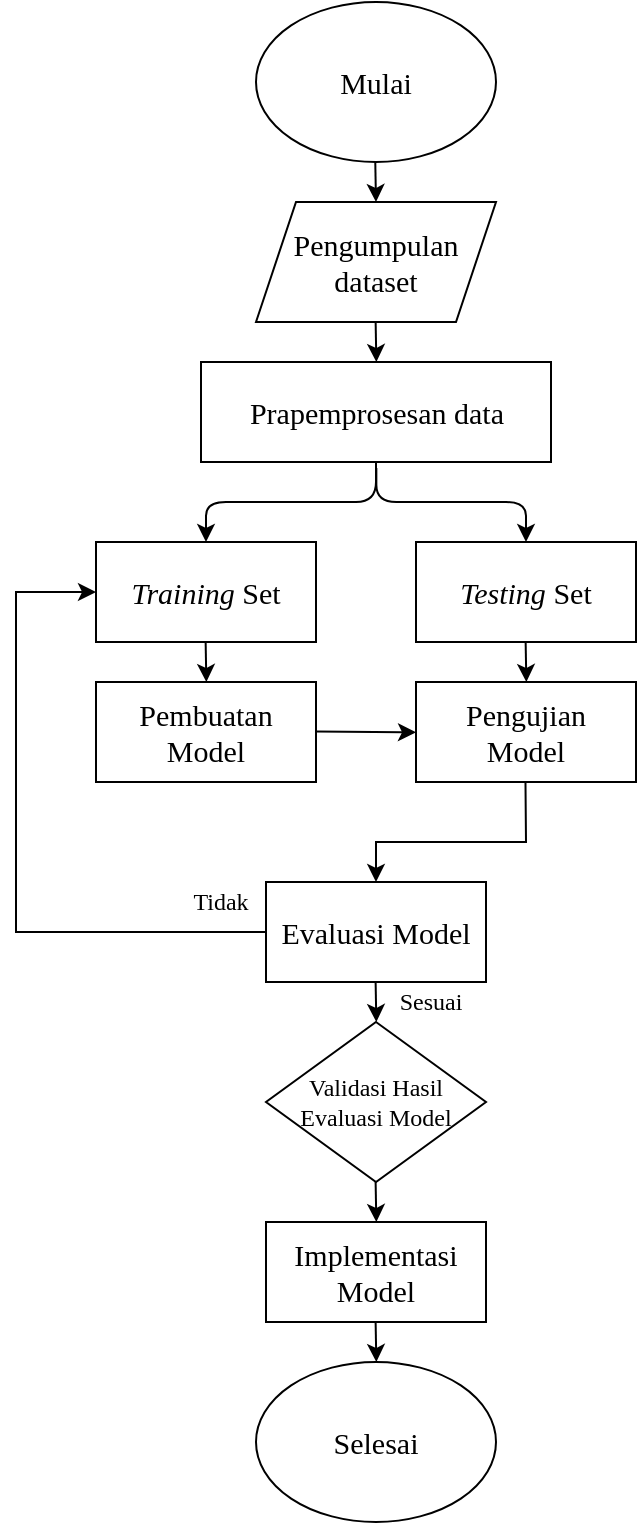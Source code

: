 <mxfile version="27.1.4">
  <diagram name="Page-1" id="srnxFx1ETwGNbWKc2Qa8">
    <mxGraphModel dx="1163" dy="583" grid="1" gridSize="10" guides="1" tooltips="1" connect="1" arrows="1" fold="1" page="1" pageScale="1" pageWidth="850" pageHeight="1100" math="0" shadow="0">
      <root>
        <mxCell id="0" />
        <mxCell id="1" parent="0" />
        <mxCell id="48PcaBrQhx-fV1F1njN2-58" value="&lt;font style=&quot;font-size: 15px;&quot; face=&quot;Times New Roman&quot;&gt;Mulai&lt;/font&gt;" style="ellipse;whiteSpace=wrap;html=1;" vertex="1" parent="1">
          <mxGeometry x="210" y="10" width="120" height="80" as="geometry" />
        </mxCell>
        <mxCell id="48PcaBrQhx-fV1F1njN2-59" value="" style="endArrow=classic;html=1;rounded=0;" edge="1" parent="1">
          <mxGeometry width="50" height="50" relative="1" as="geometry">
            <mxPoint x="269.64" y="90" as="sourcePoint" />
            <mxPoint x="270" y="110" as="targetPoint" />
          </mxGeometry>
        </mxCell>
        <mxCell id="48PcaBrQhx-fV1F1njN2-60" value="&lt;font face=&quot;Times New Roman&quot;&gt;&lt;span style=&quot;font-size: 15px;&quot;&gt;Pengumpulan dataset&lt;/span&gt;&lt;/font&gt;" style="shape=parallelogram;perimeter=parallelogramPerimeter;whiteSpace=wrap;html=1;fixedSize=1;" vertex="1" parent="1">
          <mxGeometry x="210" y="110" width="120" height="60" as="geometry" />
        </mxCell>
        <mxCell id="48PcaBrQhx-fV1F1njN2-61" value="&lt;font face=&quot;Times New Roman&quot;&gt;&lt;span style=&quot;font-size: 15px;&quot;&gt;Prapemprosesan data&lt;/span&gt;&lt;/font&gt;" style="rounded=0;whiteSpace=wrap;html=1;" vertex="1" parent="1">
          <mxGeometry x="182.5" y="190" width="175" height="50" as="geometry" />
        </mxCell>
        <mxCell id="48PcaBrQhx-fV1F1njN2-62" value="" style="edgeStyle=elbowEdgeStyle;elbow=vertical;html=1;rounded=1;curved=0;sourcePerimeterSpacing=0;targetPerimeterSpacing=0;startSize=6;endSize=6;entryX=0.5;entryY=0;entryDx=0;entryDy=0;exitX=0.5;exitY=1;exitDx=0;exitDy=0;" edge="1" parent="1" source="48PcaBrQhx-fV1F1njN2-61" target="48PcaBrQhx-fV1F1njN2-64">
          <mxGeometry relative="1" as="geometry">
            <mxPoint x="270" y="310" as="sourcePoint" />
            <mxPoint x="200.0" y="360" as="targetPoint" />
            <Array as="points">
              <mxPoint x="230" y="260" />
            </Array>
          </mxGeometry>
        </mxCell>
        <mxCell id="48PcaBrQhx-fV1F1njN2-63" value="" style="edgeStyle=elbowEdgeStyle;elbow=vertical;html=1;rounded=1;curved=0;sourcePerimeterSpacing=0;targetPerimeterSpacing=0;startSize=6;endSize=6;entryX=0.5;entryY=0;entryDx=0;entryDy=0;exitX=0.501;exitY=1.06;exitDx=0;exitDy=0;exitPerimeter=0;" edge="1" parent="1" source="48PcaBrQhx-fV1F1njN2-61" target="48PcaBrQhx-fV1F1njN2-65">
          <mxGeometry relative="1" as="geometry">
            <mxPoint x="270.0" y="310" as="sourcePoint" />
            <mxPoint x="340.0" y="360" as="targetPoint" />
            <Array as="points">
              <mxPoint x="300" y="260" />
            </Array>
          </mxGeometry>
        </mxCell>
        <mxCell id="48PcaBrQhx-fV1F1njN2-64" value="&lt;i style=&quot;font-family: &amp;quot;Times New Roman&amp;quot;; font-size: 15px;&quot;&gt;Training&amp;nbsp;&lt;/i&gt;&lt;span style=&quot;font-family: &amp;quot;Times New Roman&amp;quot;; font-size: 15px;&quot;&gt;Set&lt;/span&gt;" style="rounded=0;whiteSpace=wrap;html=1;" vertex="1" parent="1">
          <mxGeometry x="130" y="280" width="110" height="50" as="geometry" />
        </mxCell>
        <mxCell id="48PcaBrQhx-fV1F1njN2-65" value="&lt;i style=&quot;font-family: &amp;quot;Times New Roman&amp;quot;; font-size: 15px;&quot;&gt;Testing&amp;nbsp;&lt;/i&gt;&lt;span style=&quot;font-family: &amp;quot;Times New Roman&amp;quot;; font-size: 15px;&quot;&gt;Set&lt;/span&gt;" style="rounded=0;whiteSpace=wrap;html=1;" vertex="1" parent="1">
          <mxGeometry x="290" y="280" width="110" height="50" as="geometry" />
        </mxCell>
        <mxCell id="48PcaBrQhx-fV1F1njN2-66" value="&lt;span style=&quot;font-family: &amp;quot;Times New Roman&amp;quot;; font-size: 15px;&quot;&gt;Pengujian&lt;/span&gt;&lt;div&gt;&lt;span style=&quot;font-family: &amp;quot;Times New Roman&amp;quot;; font-size: 15px;&quot;&gt;Model&lt;/span&gt;&lt;/div&gt;" style="rounded=0;whiteSpace=wrap;html=1;" vertex="1" parent="1">
          <mxGeometry x="290" y="350" width="110" height="50" as="geometry" />
        </mxCell>
        <mxCell id="48PcaBrQhx-fV1F1njN2-67" value="" style="endArrow=classic;html=1;rounded=0;entryX=0.5;entryY=0;entryDx=0;entryDy=0;" edge="1" parent="1" target="48PcaBrQhx-fV1F1njN2-68">
          <mxGeometry width="50" height="50" relative="1" as="geometry">
            <mxPoint x="344.74" y="400" as="sourcePoint" />
            <mxPoint x="270" y="470" as="targetPoint" />
            <Array as="points">
              <mxPoint x="345" y="430" />
              <mxPoint x="270" y="430" />
            </Array>
          </mxGeometry>
        </mxCell>
        <mxCell id="48PcaBrQhx-fV1F1njN2-68" value="&lt;span style=&quot;font-family: &amp;quot;Times New Roman&amp;quot;; font-size: 15px;&quot;&gt;Evaluasi Model&lt;/span&gt;" style="rounded=0;whiteSpace=wrap;html=1;" vertex="1" parent="1">
          <mxGeometry x="215" y="450" width="110" height="50" as="geometry" />
        </mxCell>
        <mxCell id="48PcaBrQhx-fV1F1njN2-69" value="" style="endArrow=classic;html=1;rounded=0;" edge="1" parent="1">
          <mxGeometry width="50" height="50" relative="1" as="geometry">
            <mxPoint x="269.82" y="170" as="sourcePoint" />
            <mxPoint x="270.18" y="190" as="targetPoint" />
          </mxGeometry>
        </mxCell>
        <mxCell id="48PcaBrQhx-fV1F1njN2-70" value="&lt;span style=&quot;font-family: &amp;quot;Times New Roman&amp;quot;;&quot;&gt;&lt;font&gt;Validasi Hasil&lt;/font&gt;&lt;/span&gt;&lt;div&gt;&lt;span style=&quot;font-family: &amp;quot;Times New Roman&amp;quot;;&quot;&gt;&lt;font&gt;Evaluasi Model&lt;/font&gt;&lt;/span&gt;&lt;/div&gt;" style="rhombus;whiteSpace=wrap;html=1;" vertex="1" parent="1">
          <mxGeometry x="215" y="520" width="110" height="80" as="geometry" />
        </mxCell>
        <mxCell id="48PcaBrQhx-fV1F1njN2-71" value="&lt;span style=&quot;font-family: &amp;quot;Times New Roman&amp;quot;; font-size: 15px;&quot;&gt;Implementasi Model&lt;/span&gt;" style="rounded=0;whiteSpace=wrap;html=1;" vertex="1" parent="1">
          <mxGeometry x="215" y="620" width="110" height="50" as="geometry" />
        </mxCell>
        <mxCell id="48PcaBrQhx-fV1F1njN2-72" value="&lt;span style=&quot;font-family: &amp;quot;Times New Roman&amp;quot;; font-size: 15px;&quot;&gt;Selesai&lt;/span&gt;" style="ellipse;whiteSpace=wrap;html=1;" vertex="1" parent="1">
          <mxGeometry x="210" y="690" width="120" height="80" as="geometry" />
        </mxCell>
        <mxCell id="48PcaBrQhx-fV1F1njN2-73" value="" style="endArrow=classic;html=1;rounded=0;" edge="1" parent="1">
          <mxGeometry width="50" height="50" relative="1" as="geometry">
            <mxPoint x="344.82" y="330" as="sourcePoint" />
            <mxPoint x="345.18" y="350" as="targetPoint" />
          </mxGeometry>
        </mxCell>
        <mxCell id="48PcaBrQhx-fV1F1njN2-74" value="" style="endArrow=classic;html=1;rounded=0;" edge="1" parent="1">
          <mxGeometry width="50" height="50" relative="1" as="geometry">
            <mxPoint x="269.81" y="500" as="sourcePoint" />
            <mxPoint x="270.17" y="520" as="targetPoint" />
          </mxGeometry>
        </mxCell>
        <mxCell id="48PcaBrQhx-fV1F1njN2-75" value="" style="endArrow=classic;html=1;rounded=0;" edge="1" parent="1">
          <mxGeometry width="50" height="50" relative="1" as="geometry">
            <mxPoint x="269.81" y="600" as="sourcePoint" />
            <mxPoint x="270.17" y="620" as="targetPoint" />
          </mxGeometry>
        </mxCell>
        <mxCell id="48PcaBrQhx-fV1F1njN2-76" value="" style="endArrow=classic;html=1;rounded=0;" edge="1" parent="1">
          <mxGeometry width="50" height="50" relative="1" as="geometry">
            <mxPoint x="269.81" y="670" as="sourcePoint" />
            <mxPoint x="270.17" y="690" as="targetPoint" />
          </mxGeometry>
        </mxCell>
        <mxCell id="48PcaBrQhx-fV1F1njN2-77" value="" style="endArrow=classic;html=1;rounded=0;entryX=0;entryY=0.5;entryDx=0;entryDy=0;" edge="1" parent="1">
          <mxGeometry width="50" height="50" relative="1" as="geometry">
            <mxPoint x="240" y="374.77" as="sourcePoint" />
            <mxPoint x="290" y="375.15" as="targetPoint" />
          </mxGeometry>
        </mxCell>
        <mxCell id="48PcaBrQhx-fV1F1njN2-78" value="" style="endArrow=classic;html=1;rounded=0;entryX=0;entryY=0.5;entryDx=0;entryDy=0;" edge="1" parent="1" target="48PcaBrQhx-fV1F1njN2-64">
          <mxGeometry width="50" height="50" relative="1" as="geometry">
            <mxPoint x="215" y="475" as="sourcePoint" />
            <mxPoint x="165" y="474.62" as="targetPoint" />
            <Array as="points">
              <mxPoint x="90" y="475" />
              <mxPoint x="90" y="305" />
            </Array>
          </mxGeometry>
        </mxCell>
        <mxCell id="48PcaBrQhx-fV1F1njN2-79" value="&lt;font face=&quot;Times New Roman&quot;&gt;&lt;span style=&quot;font-size: 15px;&quot;&gt;Pembuatan Model&lt;/span&gt;&lt;/font&gt;" style="rounded=0;whiteSpace=wrap;html=1;" vertex="1" parent="1">
          <mxGeometry x="130" y="350" width="110" height="50" as="geometry" />
        </mxCell>
        <mxCell id="48PcaBrQhx-fV1F1njN2-80" value="" style="endArrow=classic;html=1;rounded=0;" edge="1" parent="1">
          <mxGeometry width="50" height="50" relative="1" as="geometry">
            <mxPoint x="184.82" y="330" as="sourcePoint" />
            <mxPoint x="185.18" y="350" as="targetPoint" />
          </mxGeometry>
        </mxCell>
        <mxCell id="48PcaBrQhx-fV1F1njN2-81" value="&lt;span style=&quot;font-family: &amp;quot;Times New Roman&amp;quot;;&quot;&gt;&lt;font&gt;Sesuai&lt;/font&gt;&lt;/span&gt;" style="text;html=1;align=center;verticalAlign=middle;whiteSpace=wrap;rounded=0;" vertex="1" parent="1">
          <mxGeometry x="280" y="500" width="35" height="20" as="geometry" />
        </mxCell>
        <mxCell id="48PcaBrQhx-fV1F1njN2-82" value="&lt;font face=&quot;Times New Roman&quot;&gt;Tidak&lt;/font&gt;" style="text;html=1;align=center;verticalAlign=middle;whiteSpace=wrap;rounded=0;" vertex="1" parent="1">
          <mxGeometry x="175" y="450" width="35" height="20" as="geometry" />
        </mxCell>
      </root>
    </mxGraphModel>
  </diagram>
</mxfile>
